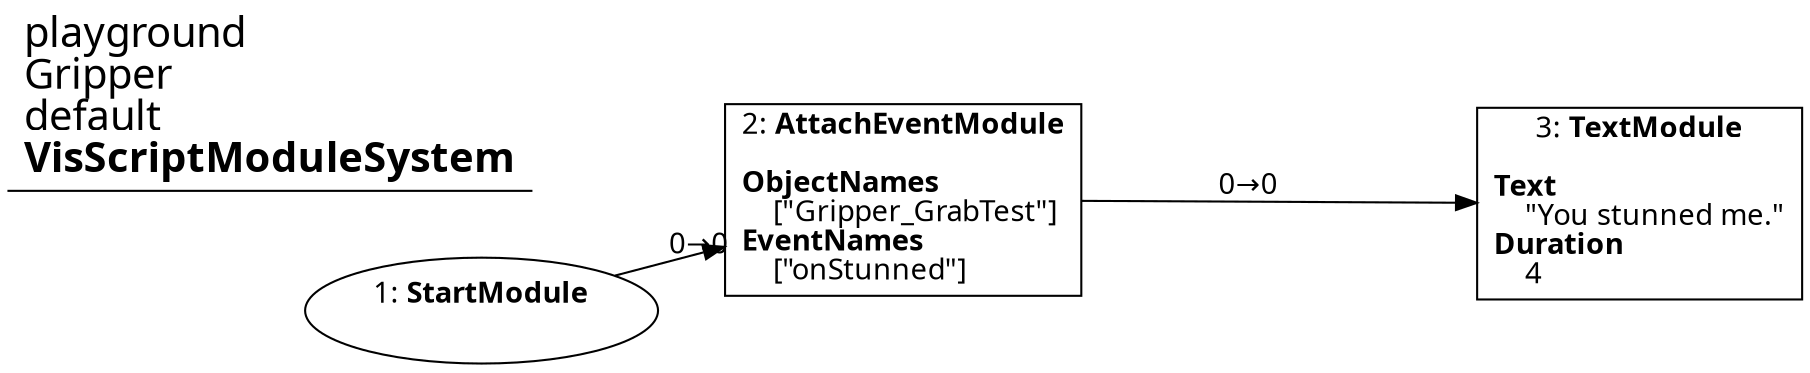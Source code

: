 digraph {
    layout = fdp;
    overlap = prism;
    sep = "+16";
    splines = spline;

    node [ shape = box ];

    graph [ fontname = "Segoe UI" ];
    node [ fontname = "Segoe UI" ];
    edge [ fontname = "Segoe UI" ];

    1 [ label = <1: <b>StartModule</b><br/><br/>> ];
    1 [ shape = oval ]
    1 [ pos = "0.18800001,-0.061000004!" ];
    1 -> 2 [ label = "0→0" ];

    2 [ label = <2: <b>AttachEventModule</b><br/><br/><b>ObjectNames</b><br align="left"/>    [&quot;Gripper_GrabTest&quot;]<br align="left"/><b>EventNames</b><br align="left"/>    [&quot;onStunned&quot;]<br align="left"/>> ];
    2 [ pos = "0.36900002,-0.061000004!" ];
    2 -> 3 [ label = "0→0" ];

    3 [ label = <3: <b>TextModule</b><br/><br/><b>Text</b><br align="left"/>    &quot;You stunned me.&quot;<br align="left"/><b>Duration</b><br align="left"/>    4<br align="left"/>> ];
    3 [ pos = "0.65500003,-0.061000004!" ];

    title [ pos = "0.187,-0.060000002!" ];
    title [ shape = underline ];
    title [ label = <<font point-size="20">playground<br align="left"/>Gripper<br align="left"/>default<br align="left"/><b>VisScriptModuleSystem</b><br align="left"/></font>> ];
}
